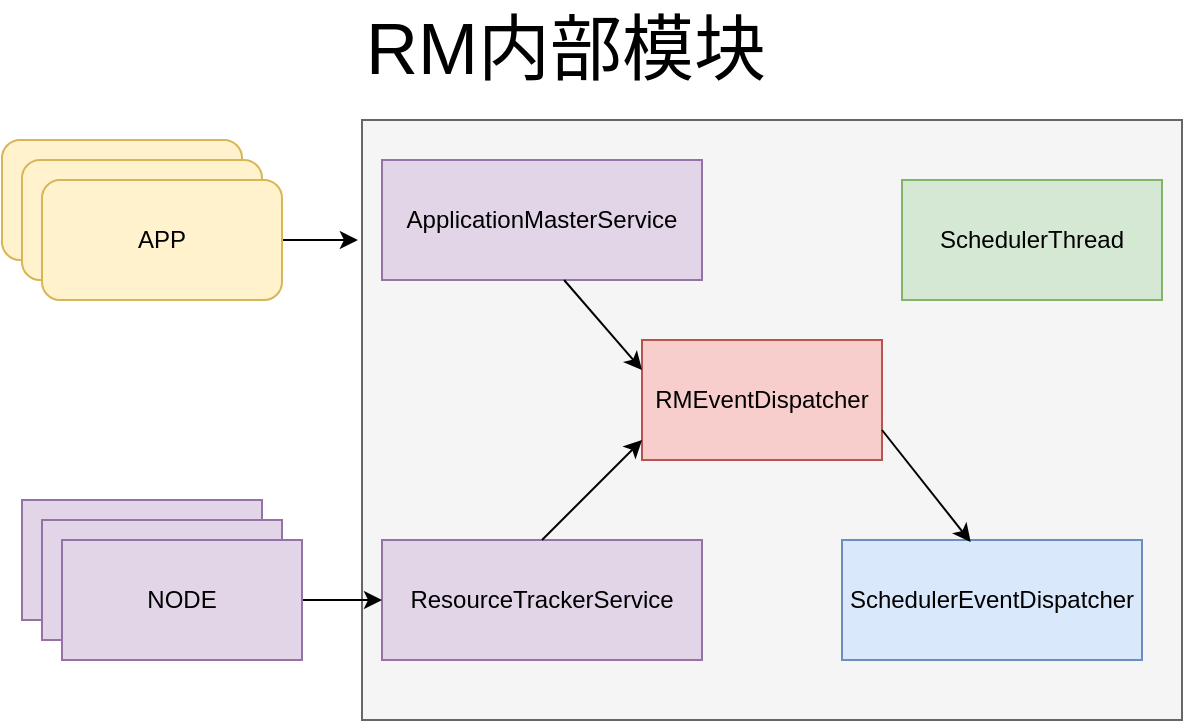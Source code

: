 <mxfile pages="1" version="11.1.5" type="github"><diagram id="1MzsL3_IbU7kjl37_GgL" name="Page-1"><mxGraphModel dx="946" dy="567" grid="1" gridSize="10" guides="1" tooltips="1" connect="1" arrows="1" fold="1" page="1" pageScale="1" pageWidth="827" pageHeight="1169" math="0" shadow="0"><root><mxCell id="0"/><mxCell id="1" parent="0"/><mxCell id="e3Dgfjx6JsKqxh5s2ZUM-1" value="" style="rounded=0;whiteSpace=wrap;html=1;fillColor=#f5f5f5;strokeColor=#666666;fontColor=#333333;" vertex="1" parent="1"><mxGeometry x="250" y="120" width="410" height="300" as="geometry"/></mxCell><mxCell id="e3Dgfjx6JsKqxh5s2ZUM-2" value="ApplicationMasterService" style="rounded=0;whiteSpace=wrap;html=1;fillColor=#e1d5e7;strokeColor=#9673a6;" vertex="1" parent="1"><mxGeometry x="260" y="140" width="160" height="60" as="geometry"/></mxCell><mxCell id="e3Dgfjx6JsKqxh5s2ZUM-3" value="ResourceTrackerService" style="rounded=0;whiteSpace=wrap;html=1;fillColor=#e1d5e7;strokeColor=#9673a6;" vertex="1" parent="1"><mxGeometry x="260" y="330" width="160" height="60" as="geometry"/></mxCell><mxCell id="e3Dgfjx6JsKqxh5s2ZUM-4" value="RMEventDispatcher" style="rounded=0;whiteSpace=wrap;html=1;fillColor=#f8cecc;strokeColor=#b85450;" vertex="1" parent="1"><mxGeometry x="390" y="230" width="120" height="60" as="geometry"/></mxCell><mxCell id="e3Dgfjx6JsKqxh5s2ZUM-5" value="SchedulerThread" style="rounded=0;whiteSpace=wrap;html=1;fillColor=#d5e8d4;strokeColor=#82b366;" vertex="1" parent="1"><mxGeometry x="520" y="150" width="130" height="60" as="geometry"/></mxCell><mxCell id="e3Dgfjx6JsKqxh5s2ZUM-6" value="SchedulerEventDispatcher" style="rounded=0;whiteSpace=wrap;html=1;fillColor=#dae8fc;strokeColor=#6c8ebf;" vertex="1" parent="1"><mxGeometry x="490" y="330" width="150" height="60" as="geometry"/></mxCell><mxCell id="e3Dgfjx6JsKqxh5s2ZUM-7" value="APP" style="rounded=1;whiteSpace=wrap;html=1;fillColor=#fff2cc;strokeColor=#d6b656;" vertex="1" parent="1"><mxGeometry x="70" y="130" width="120" height="60" as="geometry"/></mxCell><mxCell id="e3Dgfjx6JsKqxh5s2ZUM-8" value="APP" style="rounded=1;whiteSpace=wrap;html=1;fillColor=#fff2cc;strokeColor=#d6b656;" vertex="1" parent="1"><mxGeometry x="80" y="140" width="120" height="60" as="geometry"/></mxCell><mxCell id="e3Dgfjx6JsKqxh5s2ZUM-14" style="edgeStyle=orthogonalEdgeStyle;rounded=0;orthogonalLoop=1;jettySize=auto;html=1;entryX=-0.005;entryY=0.2;entryDx=0;entryDy=0;entryPerimeter=0;" edge="1" parent="1" source="e3Dgfjx6JsKqxh5s2ZUM-9" target="e3Dgfjx6JsKqxh5s2ZUM-1"><mxGeometry relative="1" as="geometry"/></mxCell><mxCell id="e3Dgfjx6JsKqxh5s2ZUM-9" value="APP" style="rounded=1;whiteSpace=wrap;html=1;fillColor=#fff2cc;strokeColor=#d6b656;" vertex="1" parent="1"><mxGeometry x="90" y="150" width="120" height="60" as="geometry"/></mxCell><mxCell id="e3Dgfjx6JsKqxh5s2ZUM-10" value="NODE" style="rounded=0;whiteSpace=wrap;html=1;fillColor=#e1d5e7;strokeColor=#9673a6;" vertex="1" parent="1"><mxGeometry x="80" y="310" width="120" height="60" as="geometry"/></mxCell><mxCell id="e3Dgfjx6JsKqxh5s2ZUM-11" value="&lt;font style=&quot;font-size: 36px&quot;&gt;RM内部模块&lt;/font&gt;" style="text;html=1;resizable=0;points=[];autosize=1;align=left;verticalAlign=top;spacingTop=-4;" vertex="1" parent="1"><mxGeometry x="250" y="60" width="220" height="20" as="geometry"/></mxCell><mxCell id="e3Dgfjx6JsKqxh5s2ZUM-12" value="NODE" style="rounded=0;whiteSpace=wrap;html=1;fillColor=#e1d5e7;strokeColor=#9673a6;" vertex="1" parent="1"><mxGeometry x="90" y="320" width="120" height="60" as="geometry"/></mxCell><mxCell id="e3Dgfjx6JsKqxh5s2ZUM-15" value="" style="edgeStyle=orthogonalEdgeStyle;rounded=0;orthogonalLoop=1;jettySize=auto;html=1;" edge="1" parent="1" source="e3Dgfjx6JsKqxh5s2ZUM-13" target="e3Dgfjx6JsKqxh5s2ZUM-3"><mxGeometry relative="1" as="geometry"/></mxCell><mxCell id="e3Dgfjx6JsKqxh5s2ZUM-13" value="NODE" style="rounded=0;whiteSpace=wrap;html=1;fillColor=#e1d5e7;strokeColor=#9673a6;" vertex="1" parent="1"><mxGeometry x="100" y="330" width="120" height="60" as="geometry"/></mxCell><mxCell id="e3Dgfjx6JsKqxh5s2ZUM-16" value="" style="endArrow=classic;html=1;entryX=0;entryY=0.25;entryDx=0;entryDy=0;exitX=0.569;exitY=1;exitDx=0;exitDy=0;exitPerimeter=0;" edge="1" parent="1" source="e3Dgfjx6JsKqxh5s2ZUM-2" target="e3Dgfjx6JsKqxh5s2ZUM-4"><mxGeometry width="50" height="50" relative="1" as="geometry"><mxPoint x="340" y="230" as="sourcePoint"/><mxPoint x="360" y="210" as="targetPoint"/></mxGeometry></mxCell><mxCell id="e3Dgfjx6JsKqxh5s2ZUM-19" value="" style="endArrow=classic;html=1;" edge="1" parent="1"><mxGeometry width="50" height="50" relative="1" as="geometry"><mxPoint x="340" y="330" as="sourcePoint"/><mxPoint x="390" y="280" as="targetPoint"/></mxGeometry></mxCell><mxCell id="e3Dgfjx6JsKqxh5s2ZUM-20" value="" style="endArrow=classic;html=1;exitX=1;exitY=0.75;exitDx=0;exitDy=0;entryX=0.429;entryY=0.017;entryDx=0;entryDy=0;entryPerimeter=0;" edge="1" parent="1" source="e3Dgfjx6JsKqxh5s2ZUM-4" target="e3Dgfjx6JsKqxh5s2ZUM-6"><mxGeometry width="50" height="50" relative="1" as="geometry"><mxPoint x="490" y="240" as="sourcePoint"/><mxPoint x="540" y="190" as="targetPoint"/></mxGeometry></mxCell></root></mxGraphModel></diagram></mxfile>